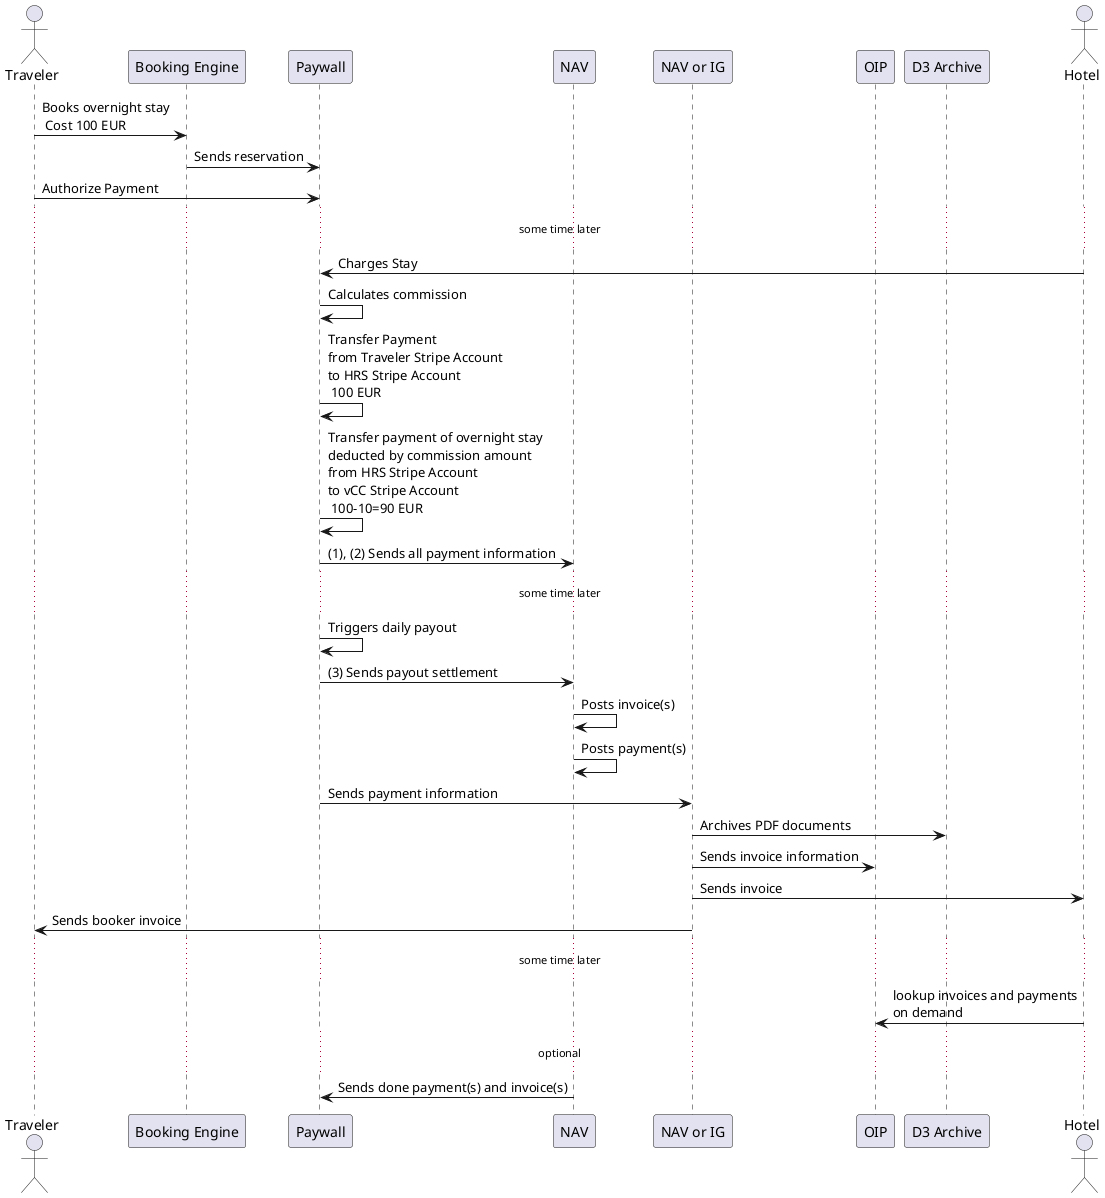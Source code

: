 @startuml
actor Traveler
participant "Booking Engine" as BookingEngine
participant "Paywall" as Paywall
participant "NAV" as NAV
participant "NAV or IG" as NAV_OR_IG
participant "OIP" as OIP
participant "D3 Archive" as D3Archive
actor Hotel

Traveler -> BookingEngine : Books overnight stay\n Cost 100 EUR
BookingEngine -> Paywall : Sends reservation
Traveler -> Paywall : Authorize Payment
... some time later ...
Hotel -> Paywall : Charges Stay
Paywall -> Paywall : Calculates commission
Paywall -> Paywall : Transfer Payment \nfrom Traveler Stripe Account\nto HRS Stripe Account\n 100 EUR
Paywall -> Paywall : Transfer payment of overnight stay\ndeducted by commission amount\nfrom HRS Stripe Account \nto vCC Stripe Account\n 100-10=90 EUR
Paywall -> NAV : (1), (2) Sends all payment information
... some time later ...
Paywall -> Paywall : Triggers daily payout
Paywall -> NAV : (3) Sends payout settlement
NAV -> NAV : Posts invoice(s)
NAV -> NAV : Posts payment(s)
Paywall -> NAV_OR_IG : Sends payment information
NAV_OR_IG -> D3Archive : Archives PDF documents
NAV_OR_IG -> OIP : Sends invoice information
NAV_OR_IG -> Hotel : Sends invoice
NAV_OR_IG -> Traveler : Sends booker invoice
... some time later ...
Hotel -> OIP : lookup invoices and payments\non demand
... optional ...
NAV -> Paywall : Sends done payment(s) and invoice(s)
@enduml